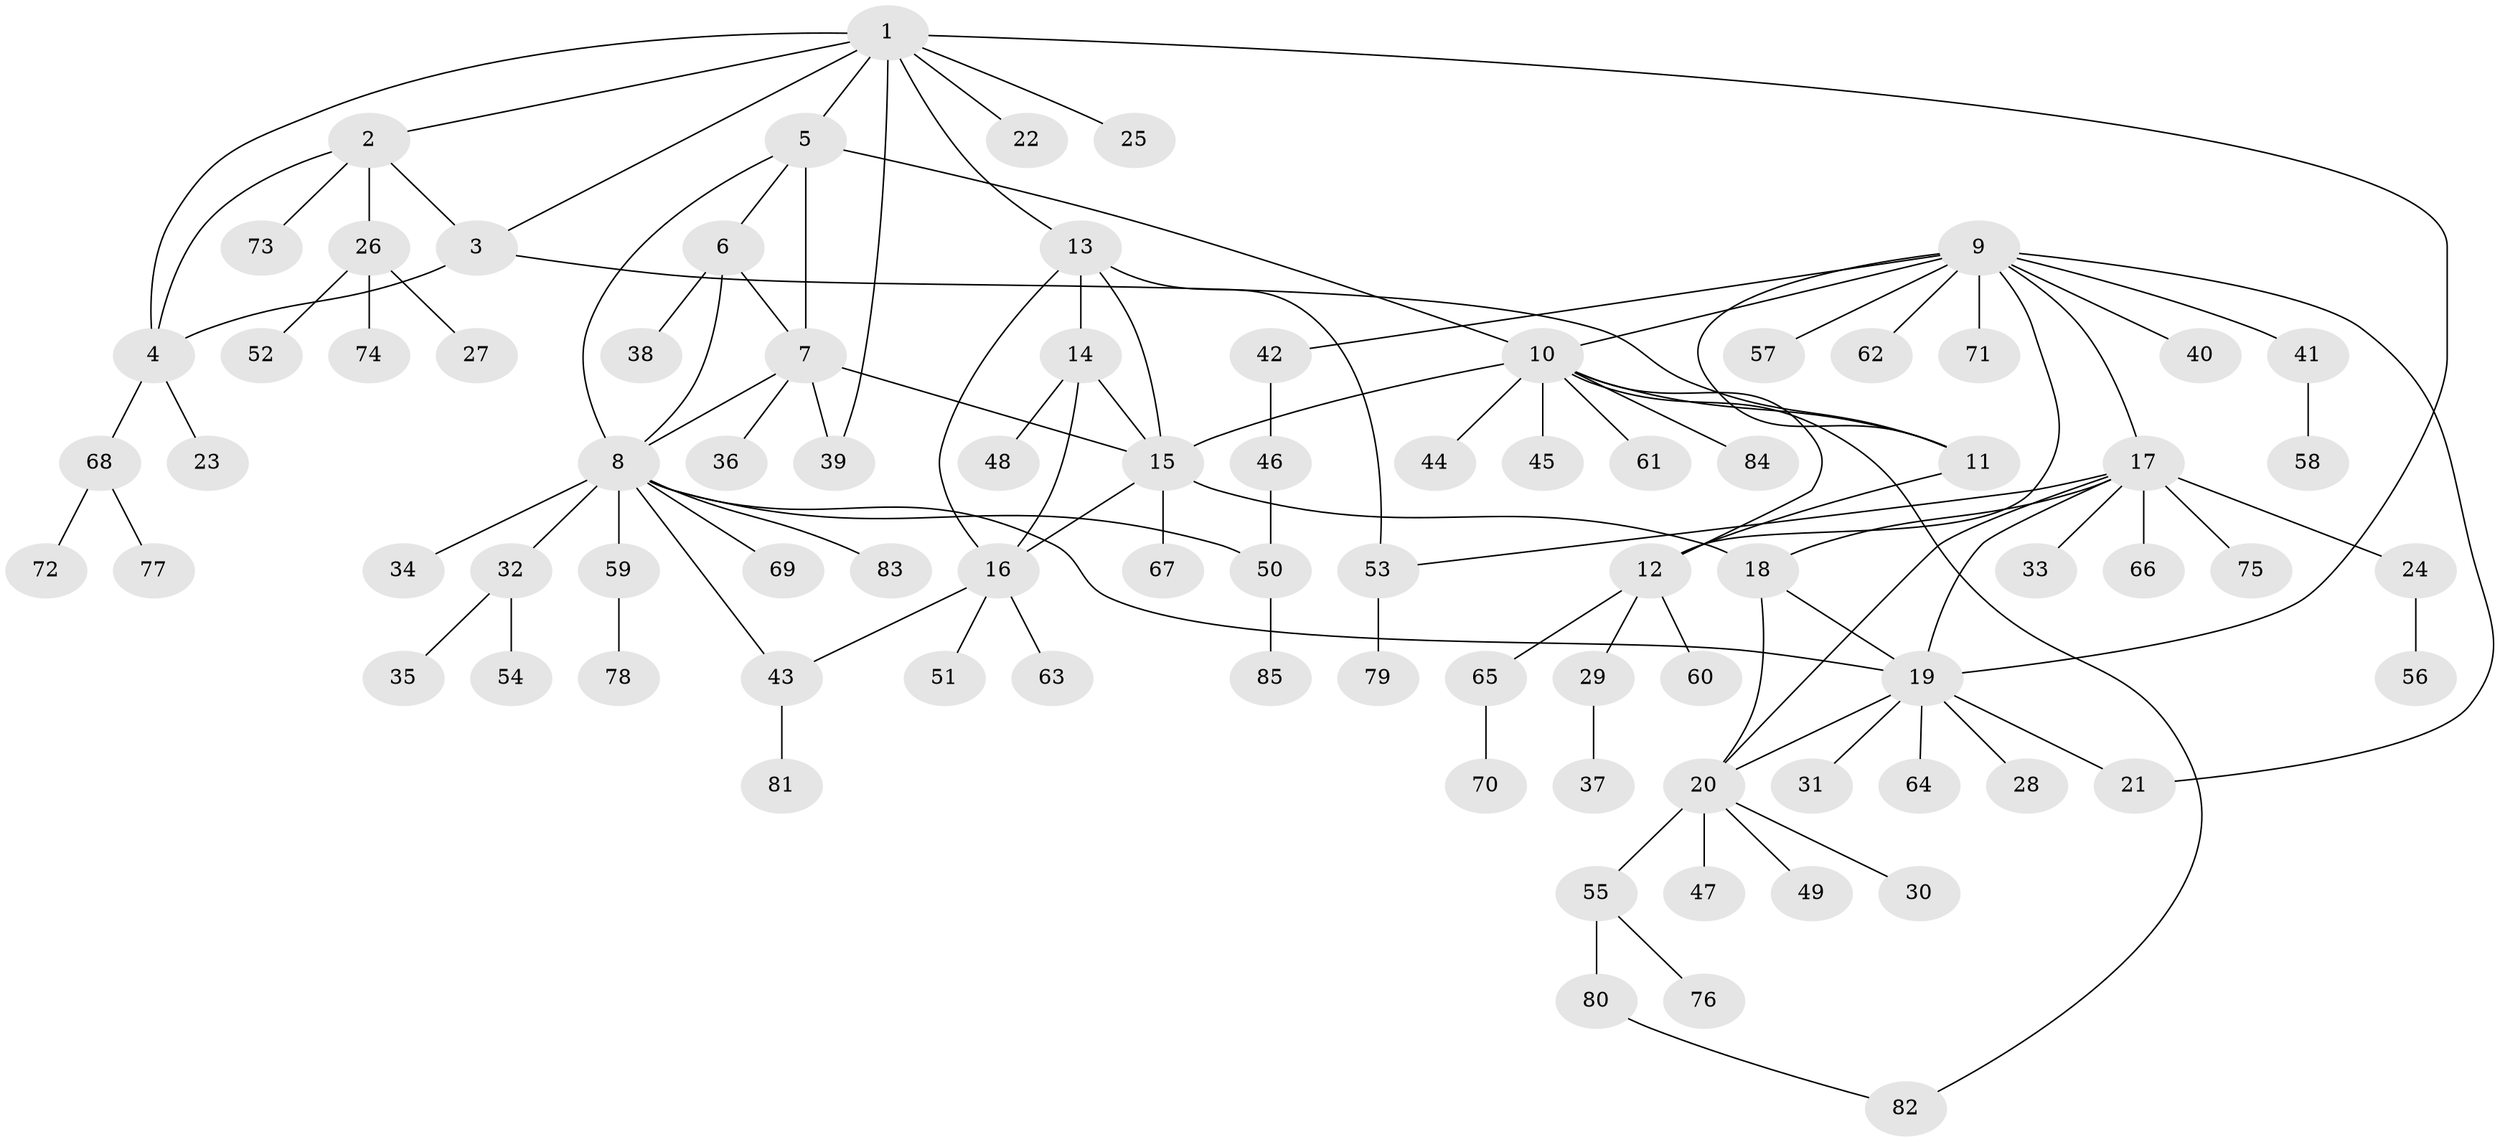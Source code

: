 // coarse degree distribution, {4: 0.1, 6: 0.03333333333333333, 8: 0.05, 5: 0.06666666666666667, 1: 0.48333333333333334, 2: 0.15, 3: 0.06666666666666667, 10: 0.03333333333333333, 9: 0.016666666666666666}
// Generated by graph-tools (version 1.1) at 2025/37/03/04/25 23:37:35]
// undirected, 85 vertices, 111 edges
graph export_dot {
  node [color=gray90,style=filled];
  1;
  2;
  3;
  4;
  5;
  6;
  7;
  8;
  9;
  10;
  11;
  12;
  13;
  14;
  15;
  16;
  17;
  18;
  19;
  20;
  21;
  22;
  23;
  24;
  25;
  26;
  27;
  28;
  29;
  30;
  31;
  32;
  33;
  34;
  35;
  36;
  37;
  38;
  39;
  40;
  41;
  42;
  43;
  44;
  45;
  46;
  47;
  48;
  49;
  50;
  51;
  52;
  53;
  54;
  55;
  56;
  57;
  58;
  59;
  60;
  61;
  62;
  63;
  64;
  65;
  66;
  67;
  68;
  69;
  70;
  71;
  72;
  73;
  74;
  75;
  76;
  77;
  78;
  79;
  80;
  81;
  82;
  83;
  84;
  85;
  1 -- 2;
  1 -- 3;
  1 -- 4;
  1 -- 5;
  1 -- 13;
  1 -- 19;
  1 -- 22;
  1 -- 25;
  1 -- 39;
  2 -- 3;
  2 -- 4;
  2 -- 26;
  2 -- 73;
  3 -- 4;
  3 -- 11;
  4 -- 23;
  4 -- 68;
  5 -- 6;
  5 -- 7;
  5 -- 8;
  5 -- 10;
  6 -- 7;
  6 -- 8;
  6 -- 38;
  7 -- 8;
  7 -- 15;
  7 -- 36;
  7 -- 39;
  8 -- 19;
  8 -- 32;
  8 -- 34;
  8 -- 43;
  8 -- 50;
  8 -- 59;
  8 -- 69;
  8 -- 83;
  9 -- 10;
  9 -- 11;
  9 -- 12;
  9 -- 17;
  9 -- 21;
  9 -- 40;
  9 -- 41;
  9 -- 42;
  9 -- 57;
  9 -- 62;
  9 -- 71;
  10 -- 11;
  10 -- 12;
  10 -- 15;
  10 -- 44;
  10 -- 45;
  10 -- 61;
  10 -- 82;
  10 -- 84;
  11 -- 12;
  12 -- 29;
  12 -- 60;
  12 -- 65;
  13 -- 14;
  13 -- 15;
  13 -- 16;
  13 -- 53;
  14 -- 15;
  14 -- 16;
  14 -- 48;
  15 -- 16;
  15 -- 18;
  15 -- 67;
  16 -- 43;
  16 -- 51;
  16 -- 63;
  17 -- 18;
  17 -- 19;
  17 -- 20;
  17 -- 24;
  17 -- 33;
  17 -- 53;
  17 -- 66;
  17 -- 75;
  18 -- 19;
  18 -- 20;
  19 -- 20;
  19 -- 21;
  19 -- 28;
  19 -- 31;
  19 -- 64;
  20 -- 30;
  20 -- 47;
  20 -- 49;
  20 -- 55;
  24 -- 56;
  26 -- 27;
  26 -- 52;
  26 -- 74;
  29 -- 37;
  32 -- 35;
  32 -- 54;
  41 -- 58;
  42 -- 46;
  43 -- 81;
  46 -- 50;
  50 -- 85;
  53 -- 79;
  55 -- 76;
  55 -- 80;
  59 -- 78;
  65 -- 70;
  68 -- 72;
  68 -- 77;
  80 -- 82;
}
